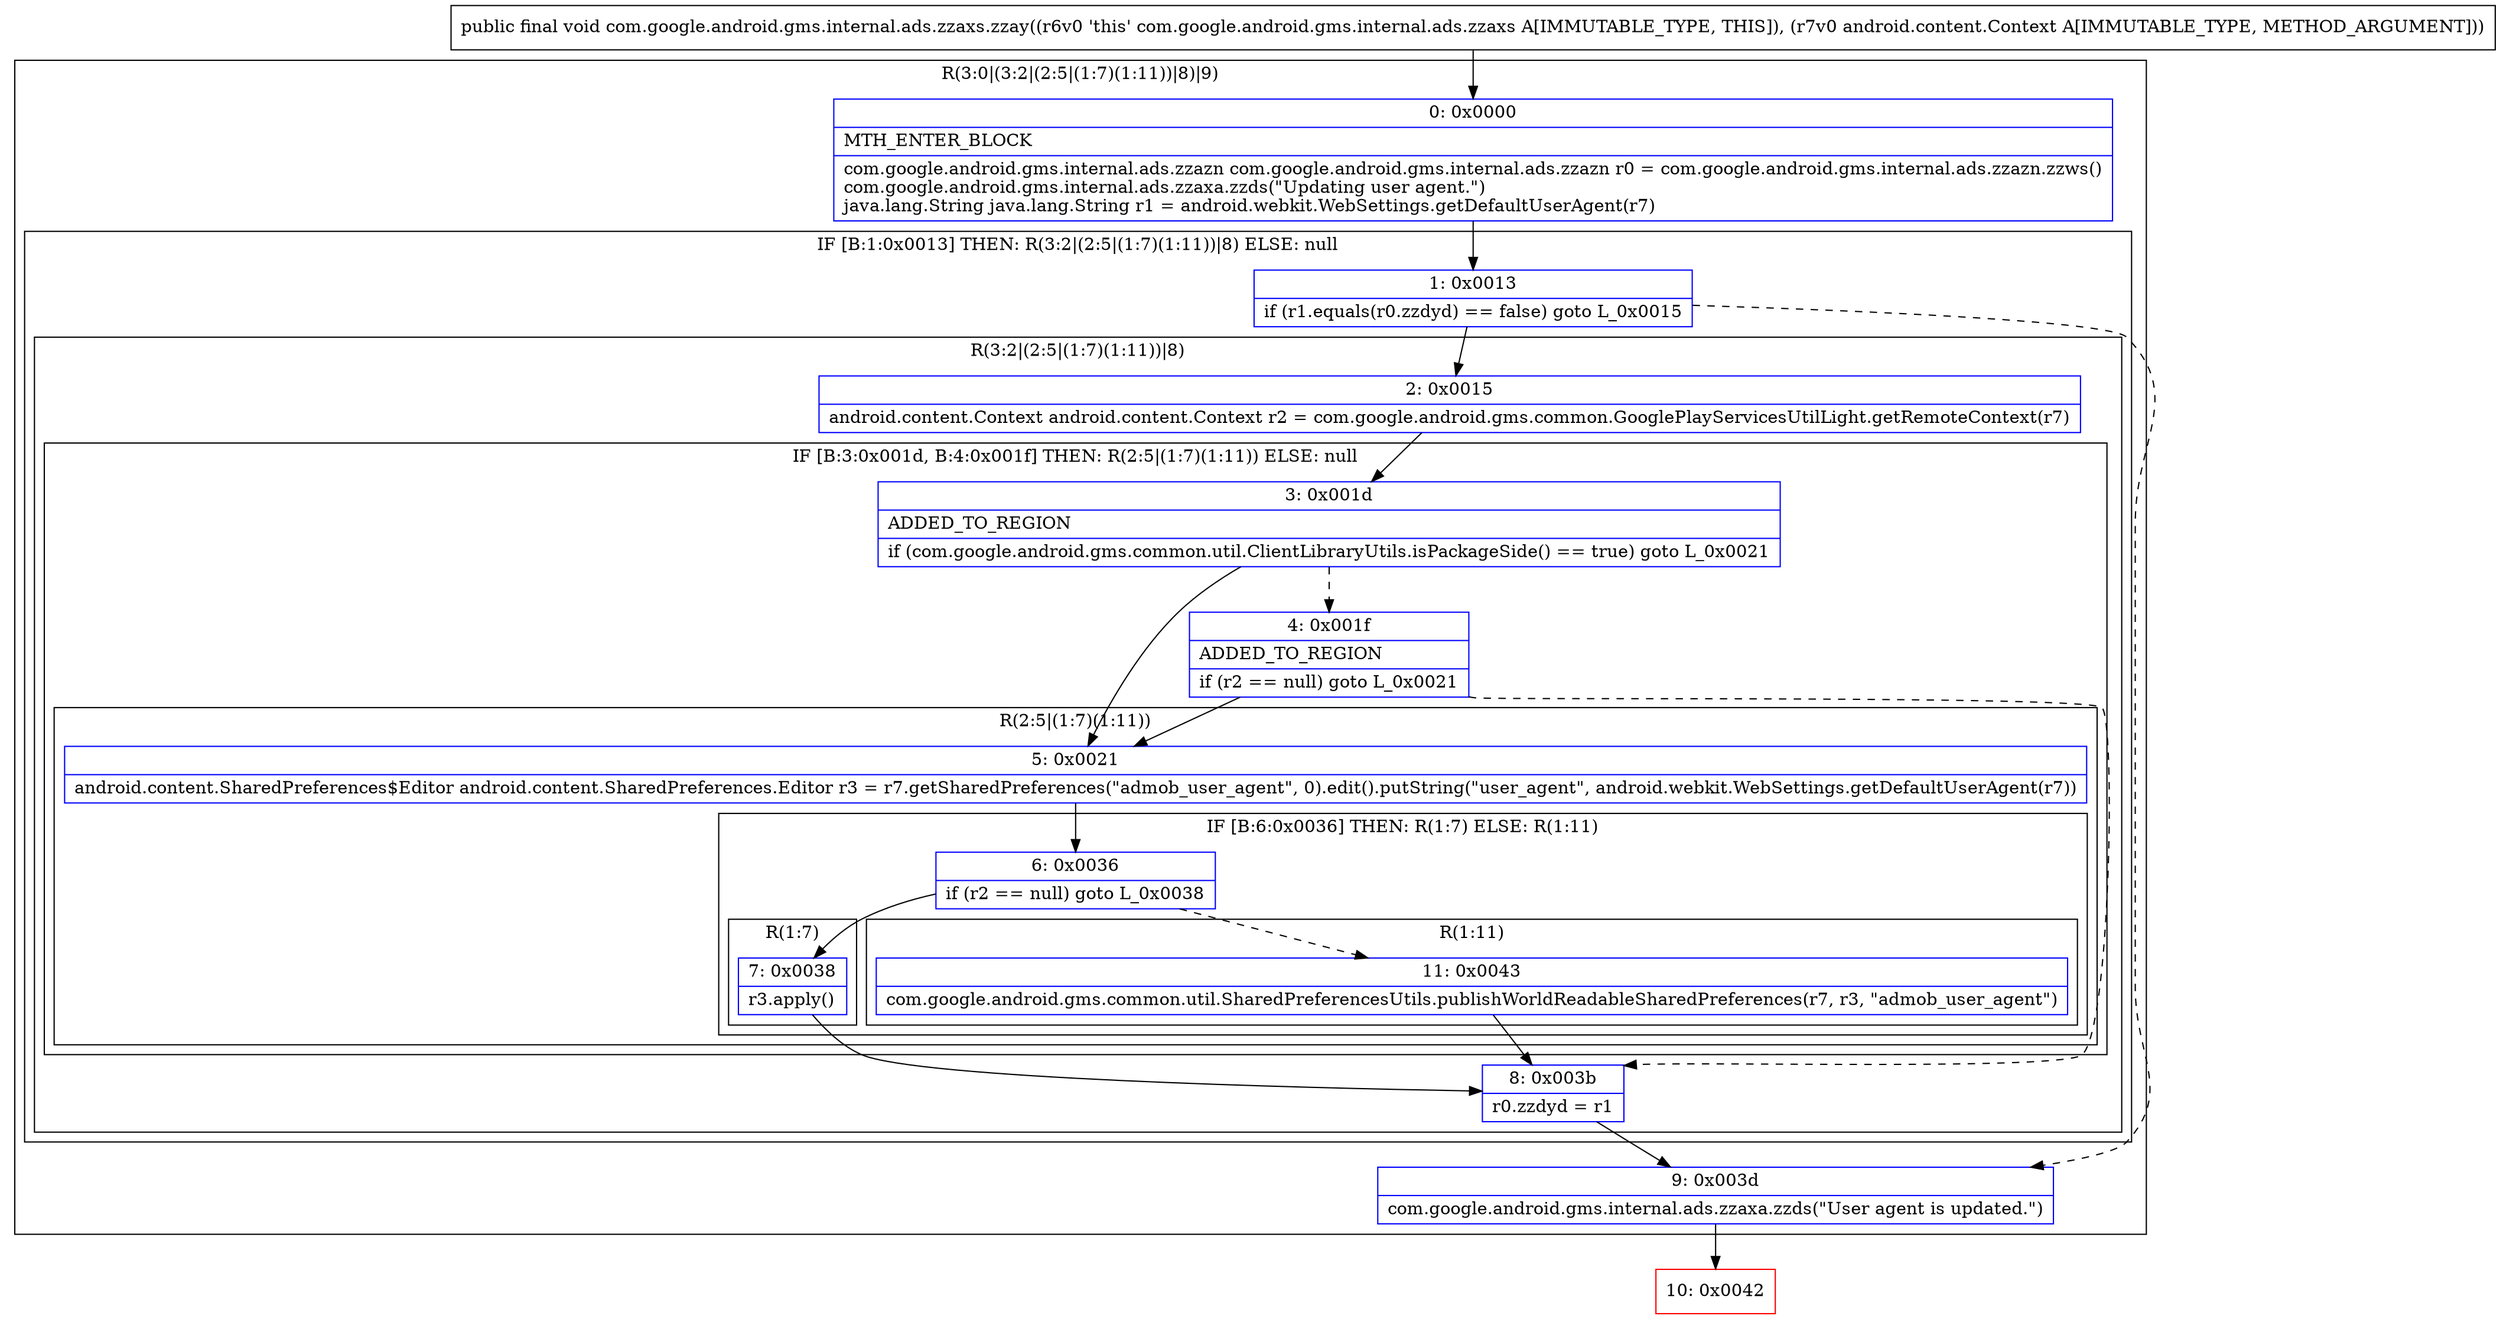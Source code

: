 digraph "CFG forcom.google.android.gms.internal.ads.zzaxs.zzay(Landroid\/content\/Context;)V" {
subgraph cluster_Region_333104466 {
label = "R(3:0|(3:2|(2:5|(1:7)(1:11))|8)|9)";
node [shape=record,color=blue];
Node_0 [shape=record,label="{0\:\ 0x0000|MTH_ENTER_BLOCK\l|com.google.android.gms.internal.ads.zzazn com.google.android.gms.internal.ads.zzazn r0 = com.google.android.gms.internal.ads.zzazn.zzws()\lcom.google.android.gms.internal.ads.zzaxa.zzds(\"Updating user agent.\")\ljava.lang.String java.lang.String r1 = android.webkit.WebSettings.getDefaultUserAgent(r7)\l}"];
subgraph cluster_IfRegion_808049132 {
label = "IF [B:1:0x0013] THEN: R(3:2|(2:5|(1:7)(1:11))|8) ELSE: null";
node [shape=record,color=blue];
Node_1 [shape=record,label="{1\:\ 0x0013|if (r1.equals(r0.zzdyd) == false) goto L_0x0015\l}"];
subgraph cluster_Region_2071853772 {
label = "R(3:2|(2:5|(1:7)(1:11))|8)";
node [shape=record,color=blue];
Node_2 [shape=record,label="{2\:\ 0x0015|android.content.Context android.content.Context r2 = com.google.android.gms.common.GooglePlayServicesUtilLight.getRemoteContext(r7)\l}"];
subgraph cluster_IfRegion_183375179 {
label = "IF [B:3:0x001d, B:4:0x001f] THEN: R(2:5|(1:7)(1:11)) ELSE: null";
node [shape=record,color=blue];
Node_3 [shape=record,label="{3\:\ 0x001d|ADDED_TO_REGION\l|if (com.google.android.gms.common.util.ClientLibraryUtils.isPackageSide() == true) goto L_0x0021\l}"];
Node_4 [shape=record,label="{4\:\ 0x001f|ADDED_TO_REGION\l|if (r2 == null) goto L_0x0021\l}"];
subgraph cluster_Region_834926527 {
label = "R(2:5|(1:7)(1:11))";
node [shape=record,color=blue];
Node_5 [shape=record,label="{5\:\ 0x0021|android.content.SharedPreferences$Editor android.content.SharedPreferences.Editor r3 = r7.getSharedPreferences(\"admob_user_agent\", 0).edit().putString(\"user_agent\", android.webkit.WebSettings.getDefaultUserAgent(r7))\l}"];
subgraph cluster_IfRegion_1339797777 {
label = "IF [B:6:0x0036] THEN: R(1:7) ELSE: R(1:11)";
node [shape=record,color=blue];
Node_6 [shape=record,label="{6\:\ 0x0036|if (r2 == null) goto L_0x0038\l}"];
subgraph cluster_Region_628932817 {
label = "R(1:7)";
node [shape=record,color=blue];
Node_7 [shape=record,label="{7\:\ 0x0038|r3.apply()\l}"];
}
subgraph cluster_Region_1598213496 {
label = "R(1:11)";
node [shape=record,color=blue];
Node_11 [shape=record,label="{11\:\ 0x0043|com.google.android.gms.common.util.SharedPreferencesUtils.publishWorldReadableSharedPreferences(r7, r3, \"admob_user_agent\")\l}"];
}
}
}
}
Node_8 [shape=record,label="{8\:\ 0x003b|r0.zzdyd = r1\l}"];
}
}
Node_9 [shape=record,label="{9\:\ 0x003d|com.google.android.gms.internal.ads.zzaxa.zzds(\"User agent is updated.\")\l}"];
}
Node_10 [shape=record,color=red,label="{10\:\ 0x0042}"];
MethodNode[shape=record,label="{public final void com.google.android.gms.internal.ads.zzaxs.zzay((r6v0 'this' com.google.android.gms.internal.ads.zzaxs A[IMMUTABLE_TYPE, THIS]), (r7v0 android.content.Context A[IMMUTABLE_TYPE, METHOD_ARGUMENT])) }"];
MethodNode -> Node_0;
Node_0 -> Node_1;
Node_1 -> Node_2;
Node_1 -> Node_9[style=dashed];
Node_2 -> Node_3;
Node_3 -> Node_4[style=dashed];
Node_3 -> Node_5;
Node_4 -> Node_5;
Node_4 -> Node_8[style=dashed];
Node_5 -> Node_6;
Node_6 -> Node_7;
Node_6 -> Node_11[style=dashed];
Node_7 -> Node_8;
Node_11 -> Node_8;
Node_8 -> Node_9;
Node_9 -> Node_10;
}

